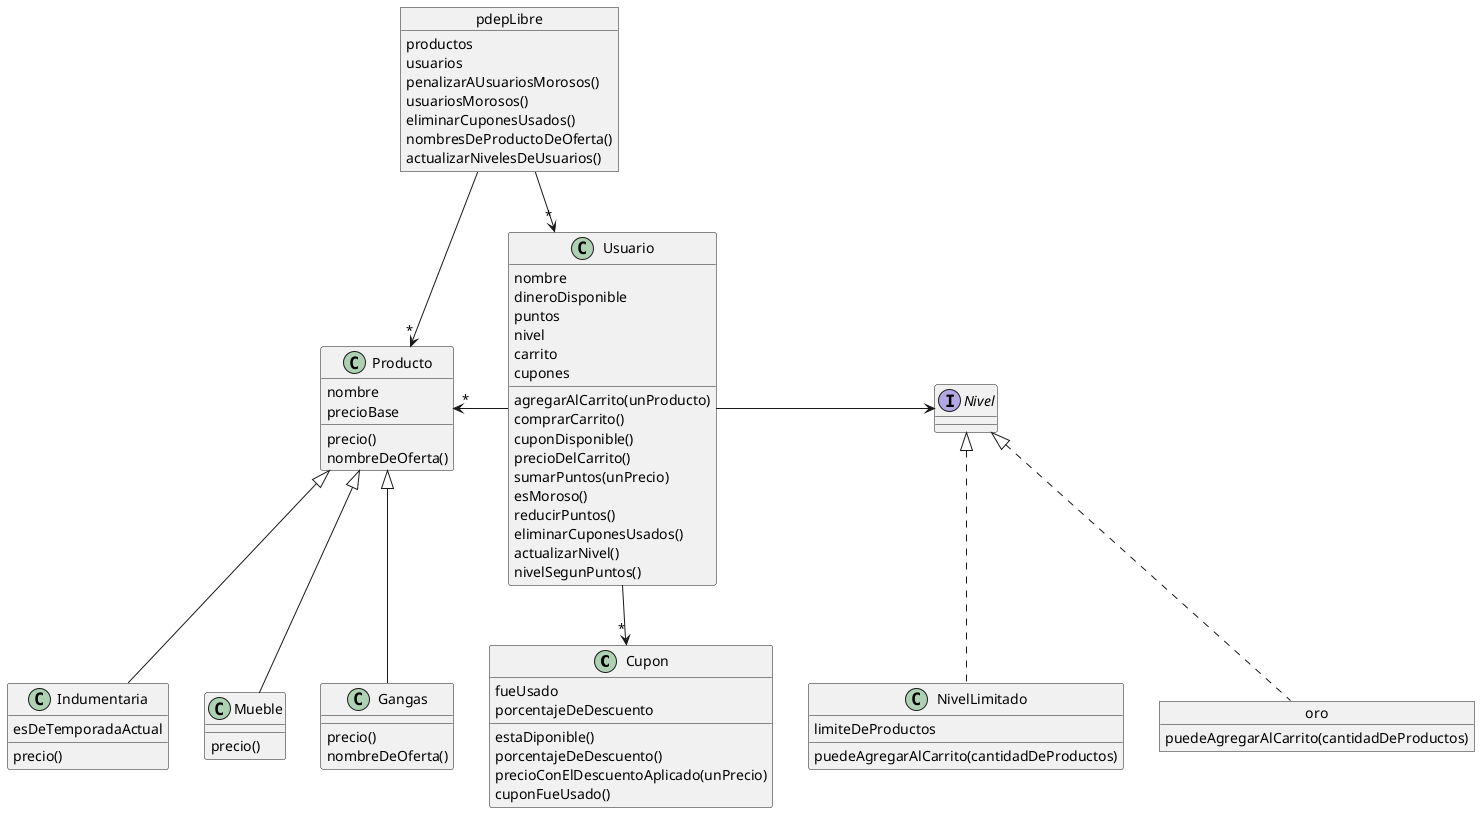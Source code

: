 @startuml diagramaPdepLibre

class Cupon {
    fueUsado
    porcentajeDeDescuento

    estaDiponible()
    porcentajeDeDescuento()
    precioConElDescuentoAplicado(unPrecio)
    cuponFueUsado()
}


object pdepLibre {
    productos
    usuarios

    penalizarAUsuariosMorosos()
    usuariosMorosos()
    eliminarCuponesUsados()
    nombresDeProductoDeOferta()
    actualizarNivelesDeUsuarios()
}


class Usuario {
    nombre 
    dineroDisponible
    puntos 
    nivel
    carrito
    cupones

    agregarAlCarrito(unProducto)
    comprarCarrito()
    cuponDisponible()
    precioDelCarrito()
    sumarPuntos(unPrecio)
    esMoroso()
    reducirPuntos()
    eliminarCuponesUsados()
    actualizarNivel()
    nivelSegunPuntos()
}

class NivelLimitado {
    limiteDeProductos

    puedeAgregarAlCarrito(cantidadDeProductos)
}

object oro {
    puedeAgregarAlCarrito(cantidadDeProductos)
}


class Producto {
    nombre
    precioBase

    precio()
    nombreDeOferta()
}

class Indumentaria extends Producto {
    esDeTemporadaActual

    precio()
}

class Mueble extends Producto {
    precio()
}

class Gangas extends Producto {
    precio()
    nombreDeOferta()
}



interface Nivel {
}





Usuario --> "*" Cupon
Usuario -r-> Nivel 
oro .u.|> Nivel
NivelLimitado .u.|> Nivel

pdepLibre --> "*" Producto
pdepLibre --> "*" Usuario
Usuario -l-> "*" Producto
@enduml